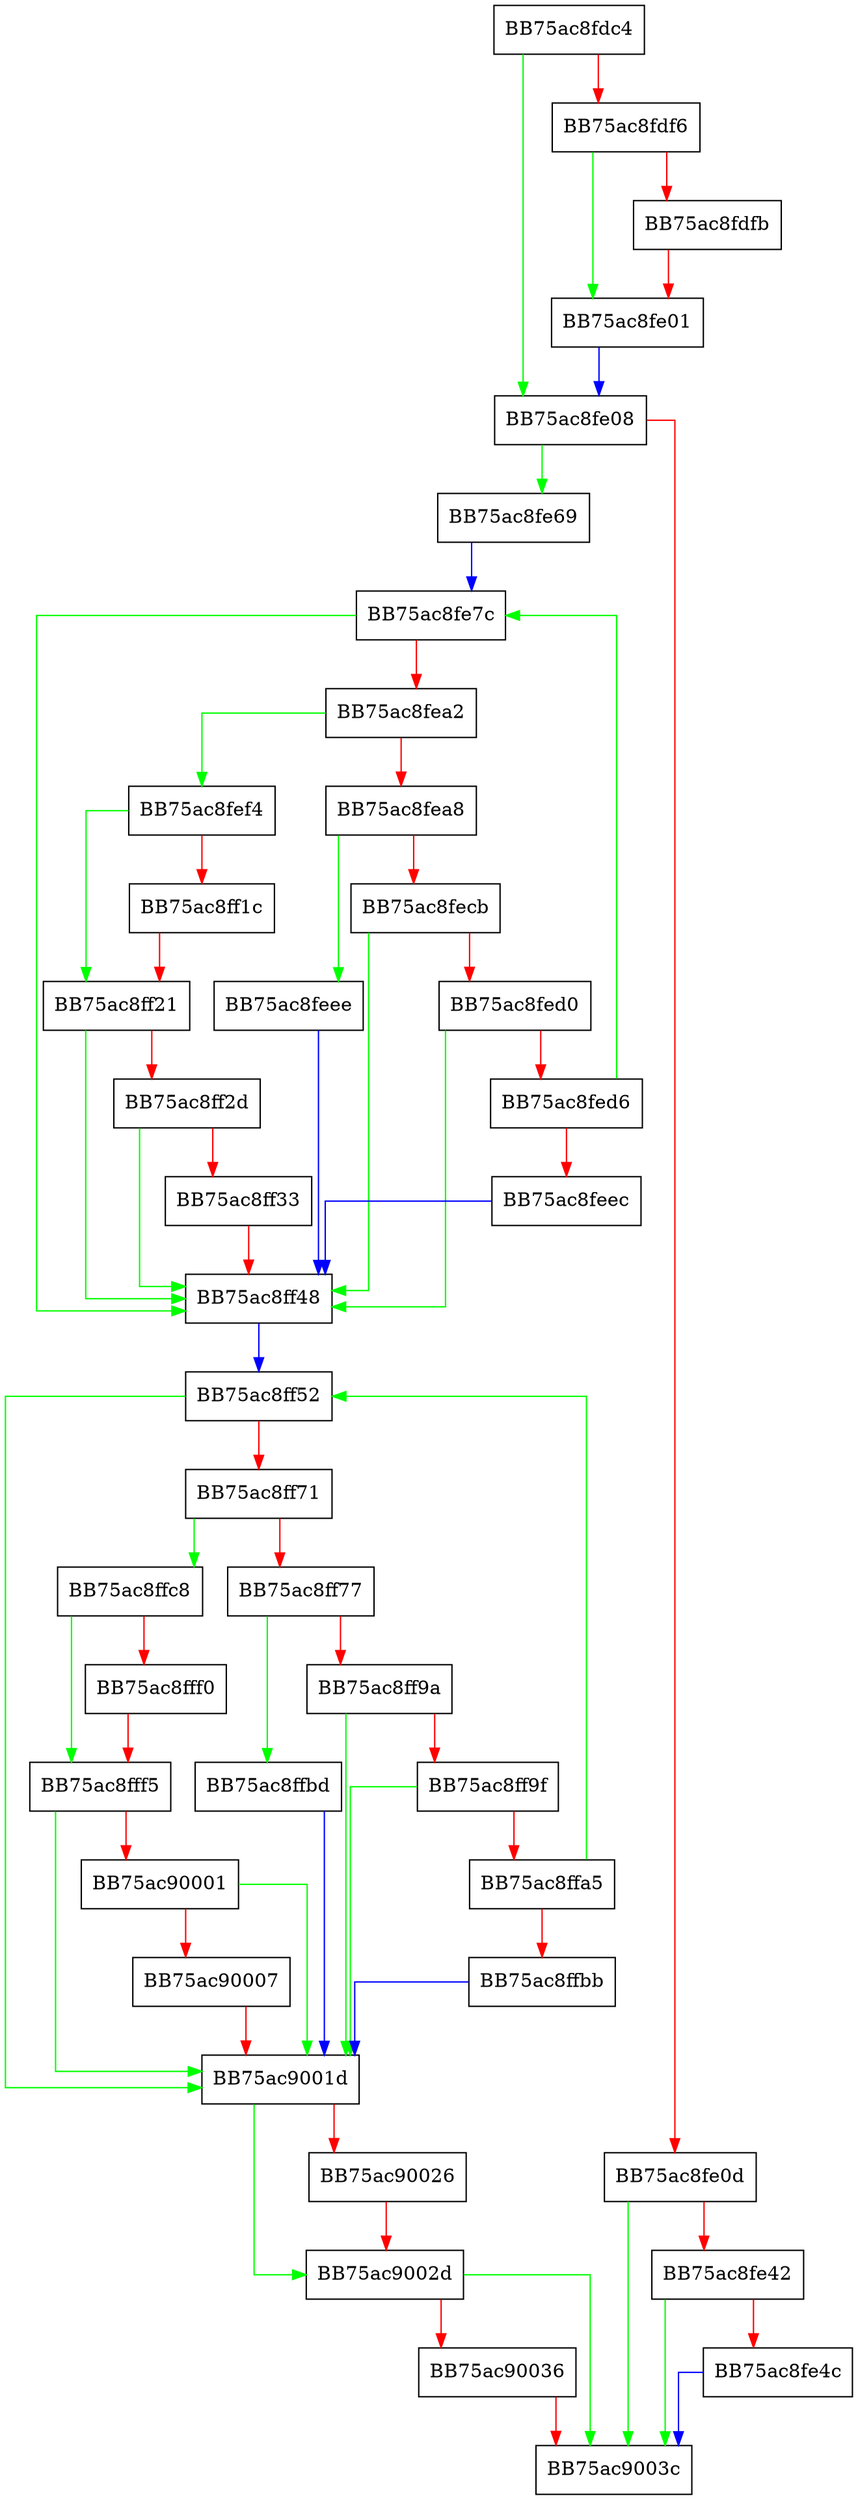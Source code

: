 digraph Restore_WU_BITS {
  node [shape="box"];
  graph [splines=ortho];
  BB75ac8fdc4 -> BB75ac8fe08 [color="green"];
  BB75ac8fdc4 -> BB75ac8fdf6 [color="red"];
  BB75ac8fdf6 -> BB75ac8fe01 [color="green"];
  BB75ac8fdf6 -> BB75ac8fdfb [color="red"];
  BB75ac8fdfb -> BB75ac8fe01 [color="red"];
  BB75ac8fe01 -> BB75ac8fe08 [color="blue"];
  BB75ac8fe08 -> BB75ac8fe69 [color="green"];
  BB75ac8fe08 -> BB75ac8fe0d [color="red"];
  BB75ac8fe0d -> BB75ac9003c [color="green"];
  BB75ac8fe0d -> BB75ac8fe42 [color="red"];
  BB75ac8fe42 -> BB75ac9003c [color="green"];
  BB75ac8fe42 -> BB75ac8fe4c [color="red"];
  BB75ac8fe4c -> BB75ac9003c [color="blue"];
  BB75ac8fe69 -> BB75ac8fe7c [color="blue"];
  BB75ac8fe7c -> BB75ac8ff48 [color="green"];
  BB75ac8fe7c -> BB75ac8fea2 [color="red"];
  BB75ac8fea2 -> BB75ac8fef4 [color="green"];
  BB75ac8fea2 -> BB75ac8fea8 [color="red"];
  BB75ac8fea8 -> BB75ac8feee [color="green"];
  BB75ac8fea8 -> BB75ac8fecb [color="red"];
  BB75ac8fecb -> BB75ac8ff48 [color="green"];
  BB75ac8fecb -> BB75ac8fed0 [color="red"];
  BB75ac8fed0 -> BB75ac8ff48 [color="green"];
  BB75ac8fed0 -> BB75ac8fed6 [color="red"];
  BB75ac8fed6 -> BB75ac8fe7c [color="green"];
  BB75ac8fed6 -> BB75ac8feec [color="red"];
  BB75ac8feec -> BB75ac8ff48 [color="blue"];
  BB75ac8feee -> BB75ac8ff48 [color="blue"];
  BB75ac8fef4 -> BB75ac8ff21 [color="green"];
  BB75ac8fef4 -> BB75ac8ff1c [color="red"];
  BB75ac8ff1c -> BB75ac8ff21 [color="red"];
  BB75ac8ff21 -> BB75ac8ff48 [color="green"];
  BB75ac8ff21 -> BB75ac8ff2d [color="red"];
  BB75ac8ff2d -> BB75ac8ff48 [color="green"];
  BB75ac8ff2d -> BB75ac8ff33 [color="red"];
  BB75ac8ff33 -> BB75ac8ff48 [color="red"];
  BB75ac8ff48 -> BB75ac8ff52 [color="blue"];
  BB75ac8ff52 -> BB75ac9001d [color="green"];
  BB75ac8ff52 -> BB75ac8ff71 [color="red"];
  BB75ac8ff71 -> BB75ac8ffc8 [color="green"];
  BB75ac8ff71 -> BB75ac8ff77 [color="red"];
  BB75ac8ff77 -> BB75ac8ffbd [color="green"];
  BB75ac8ff77 -> BB75ac8ff9a [color="red"];
  BB75ac8ff9a -> BB75ac9001d [color="green"];
  BB75ac8ff9a -> BB75ac8ff9f [color="red"];
  BB75ac8ff9f -> BB75ac9001d [color="green"];
  BB75ac8ff9f -> BB75ac8ffa5 [color="red"];
  BB75ac8ffa5 -> BB75ac8ff52 [color="green"];
  BB75ac8ffa5 -> BB75ac8ffbb [color="red"];
  BB75ac8ffbb -> BB75ac9001d [color="blue"];
  BB75ac8ffbd -> BB75ac9001d [color="blue"];
  BB75ac8ffc8 -> BB75ac8fff5 [color="green"];
  BB75ac8ffc8 -> BB75ac8fff0 [color="red"];
  BB75ac8fff0 -> BB75ac8fff5 [color="red"];
  BB75ac8fff5 -> BB75ac9001d [color="green"];
  BB75ac8fff5 -> BB75ac90001 [color="red"];
  BB75ac90001 -> BB75ac9001d [color="green"];
  BB75ac90001 -> BB75ac90007 [color="red"];
  BB75ac90007 -> BB75ac9001d [color="red"];
  BB75ac9001d -> BB75ac9002d [color="green"];
  BB75ac9001d -> BB75ac90026 [color="red"];
  BB75ac90026 -> BB75ac9002d [color="red"];
  BB75ac9002d -> BB75ac9003c [color="green"];
  BB75ac9002d -> BB75ac90036 [color="red"];
  BB75ac90036 -> BB75ac9003c [color="red"];
}